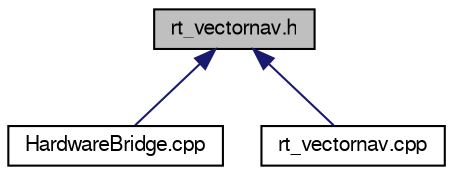 digraph "rt_vectornav.h"
{
  edge [fontname="FreeSans",fontsize="10",labelfontname="FreeSans",labelfontsize="10"];
  node [fontname="FreeSans",fontsize="10",shape=record];
  Node1 [label="rt_vectornav.h",height=0.2,width=0.4,color="black", fillcolor="grey75", style="filled", fontcolor="black"];
  Node1 -> Node2 [dir="back",color="midnightblue",fontsize="10",style="solid",fontname="FreeSans"];
  Node2 [label="HardwareBridge.cpp",height=0.2,width=0.4,color="black", fillcolor="white", style="filled",URL="$d9/da0/_hardware_bridge_8cpp.html"];
  Node1 -> Node3 [dir="back",color="midnightblue",fontsize="10",style="solid",fontname="FreeSans"];
  Node3 [label="rt_vectornav.cpp",height=0.2,width=0.4,color="black", fillcolor="white", style="filled",URL="$db/d9f/rt__vectornav_8cpp.html"];
}
